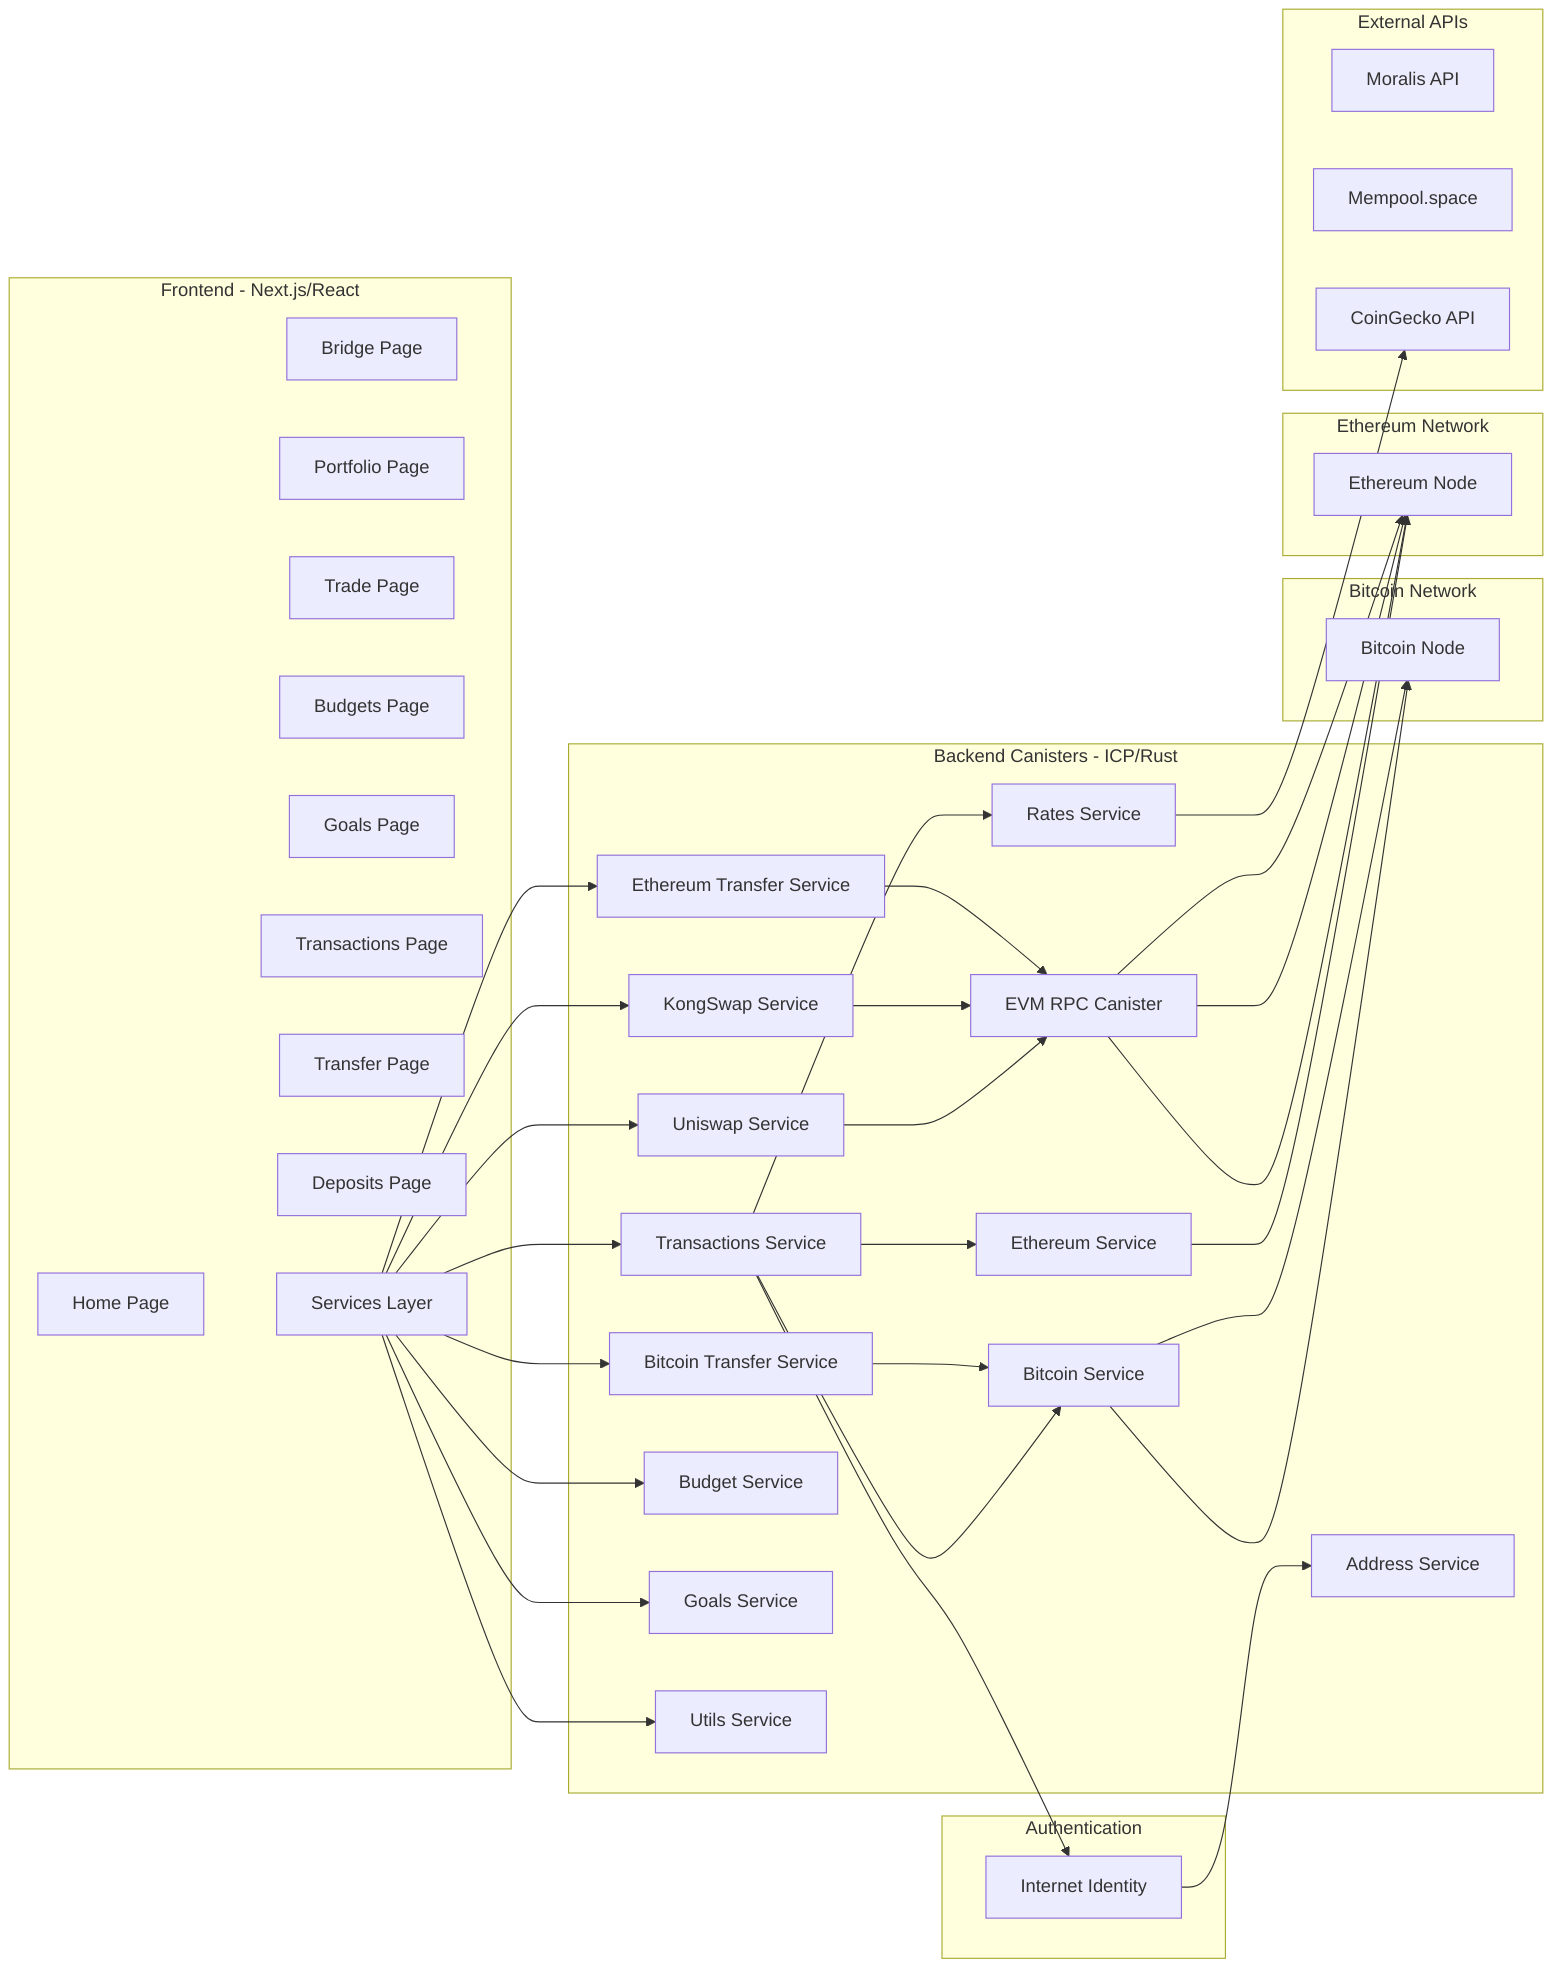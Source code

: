 graph LR
    %% FRONTEND
    subgraph FE[Frontend - Next.js/React]
        home[Home Page]
        bridge[Bridge Page]
        portfolio[Portfolio Page]
        trade[Trade Page]
        budgets[Budgets Page]
        goals[Goals Page]
        transactions[Transactions Page]
        transfer[Transfer Page]
        deposits[Deposits Page]
        serviceslayer[Services Layer]
    end

    %% BACKEND
    subgraph BE[Backend Canisters - ICP/Rust]
        txsvc[Transactions Service]
        btcsvc[Bitcoin Service]
        btctransfer[Bitcoin Transfer Service]
        ethsvc[Ethereum Service]
        ethtransfer[Ethereum Transfer Service]
        uniswap[Uniswap Service]
        kongswap[KongSwap Service]
        evmrpc[EVM RPC Canister]
        ratessvc[Rates Service]
        budgetsvc[Budget Service]
        goalssvc[Goals Service]
        utilsvc[Utils Service]
        addrsvc[Address Service]
    end

    %% AUTHENTICATION
    subgraph AUTH[Authentication]
        iid[Internet Identity]
    end

    %% EXTERNAL SYSTEMS
    subgraph EXT_BTC[Bitcoin Network]
        btcnode[Bitcoin Node]
    end
    subgraph EXT_ETH[Ethereum Network]
        ethnode[Ethereum Node]
    end
    subgraph EXT_API[External APIs]
        moralis[Moralis API]
        mempool[Mempool.space]
        coingecko[CoinGecko API]
    end

    %% HIGH LEVEL ARCHITECTURE
    FE --> serviceslayer
    serviceslayer --> txsvc
    serviceslayer --> budgetsvc
    serviceslayer --> goalssvc
    serviceslayer --> uniswap
    serviceslayer --> kongswap
    serviceslayer --> utilsvc
    serviceslayer --> btctransfer
    serviceslayer --> ethtransfer

    txsvc --> btcsvc
    txsvc --> ethsvc
    txsvc --> ratessvc

    btcsvc --> btcnode
    ethsvc --> ethnode
    uniswap --> evmrpc --> ethnode
    kongswap --> evmrpc --> ethnode

    ratessvc --> coingecko
    iid --> addrsvc
    txsvc --> iid
    btctransfer --> btcsvc --> btcnode
    ethtransfer --> evmrpc --> ethnode